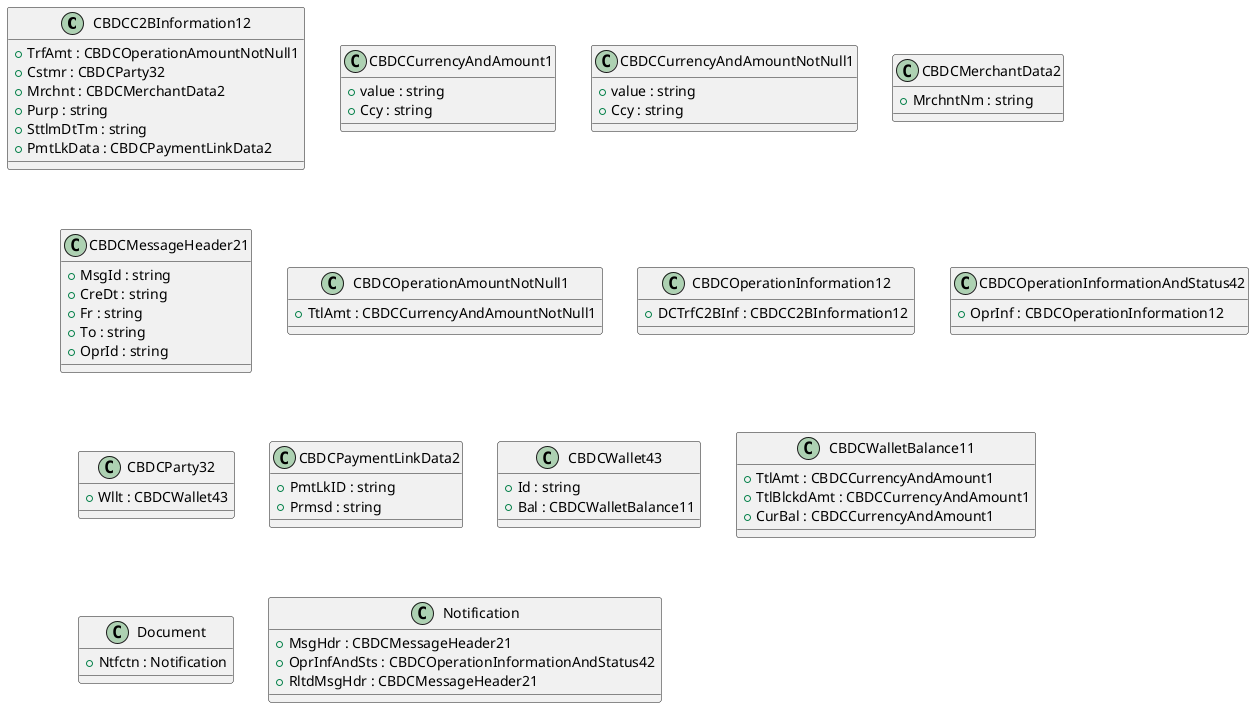 @startuml

class CBDCC2BInformation12 {
    +TrfAmt : CBDCOperationAmountNotNull1
    +Cstmr : CBDCParty32
    +Mrchnt : CBDCMerchantData2
    +Purp : string
    +SttlmDtTm : string
    +PmtLkData : CBDCPaymentLinkData2
}
class CBDCCurrencyAndAmount1 {
    +value : string
    +Ccy : string
}
class CBDCCurrencyAndAmountNotNull1 {
    +value : string
    +Ccy : string
}
class CBDCMerchantData2 {
    +MrchntNm : string
}
class CBDCMessageHeader21 {
    +MsgId : string
    +CreDt : string
    +Fr : string
    +To : string
    +OprId : string
}
class CBDCOperationAmountNotNull1 {
    +TtlAmt : CBDCCurrencyAndAmountNotNull1
}
class CBDCOperationInformation12 {
    +DCTrfC2BInf : CBDCC2BInformation12
}
class CBDCOperationInformationAndStatus42 {
    +OprInf : CBDCOperationInformation12
}
class CBDCParty32 {
    +Wllt : CBDCWallet43
}
class CBDCPaymentLinkData2 {
    +PmtLkID : string
    +Prmsd : string
}
class CBDCWallet43 {
    +Id : string
    +Bal : CBDCWalletBalance11
}
class CBDCWalletBalance11 {
    +TtlAmt : CBDCCurrencyAndAmount1
    +TtlBlckdAmt : CBDCCurrencyAndAmount1
    +CurBal : CBDCCurrencyAndAmount1
}
class Document {
    +Ntfctn : Notification
}
class Notification {
    +MsgHdr : CBDCMessageHeader21
    +OprInfAndSts : CBDCOperationInformationAndStatus42
    +RltdMsgHdr : CBDCMessageHeader21
}

@enduml
